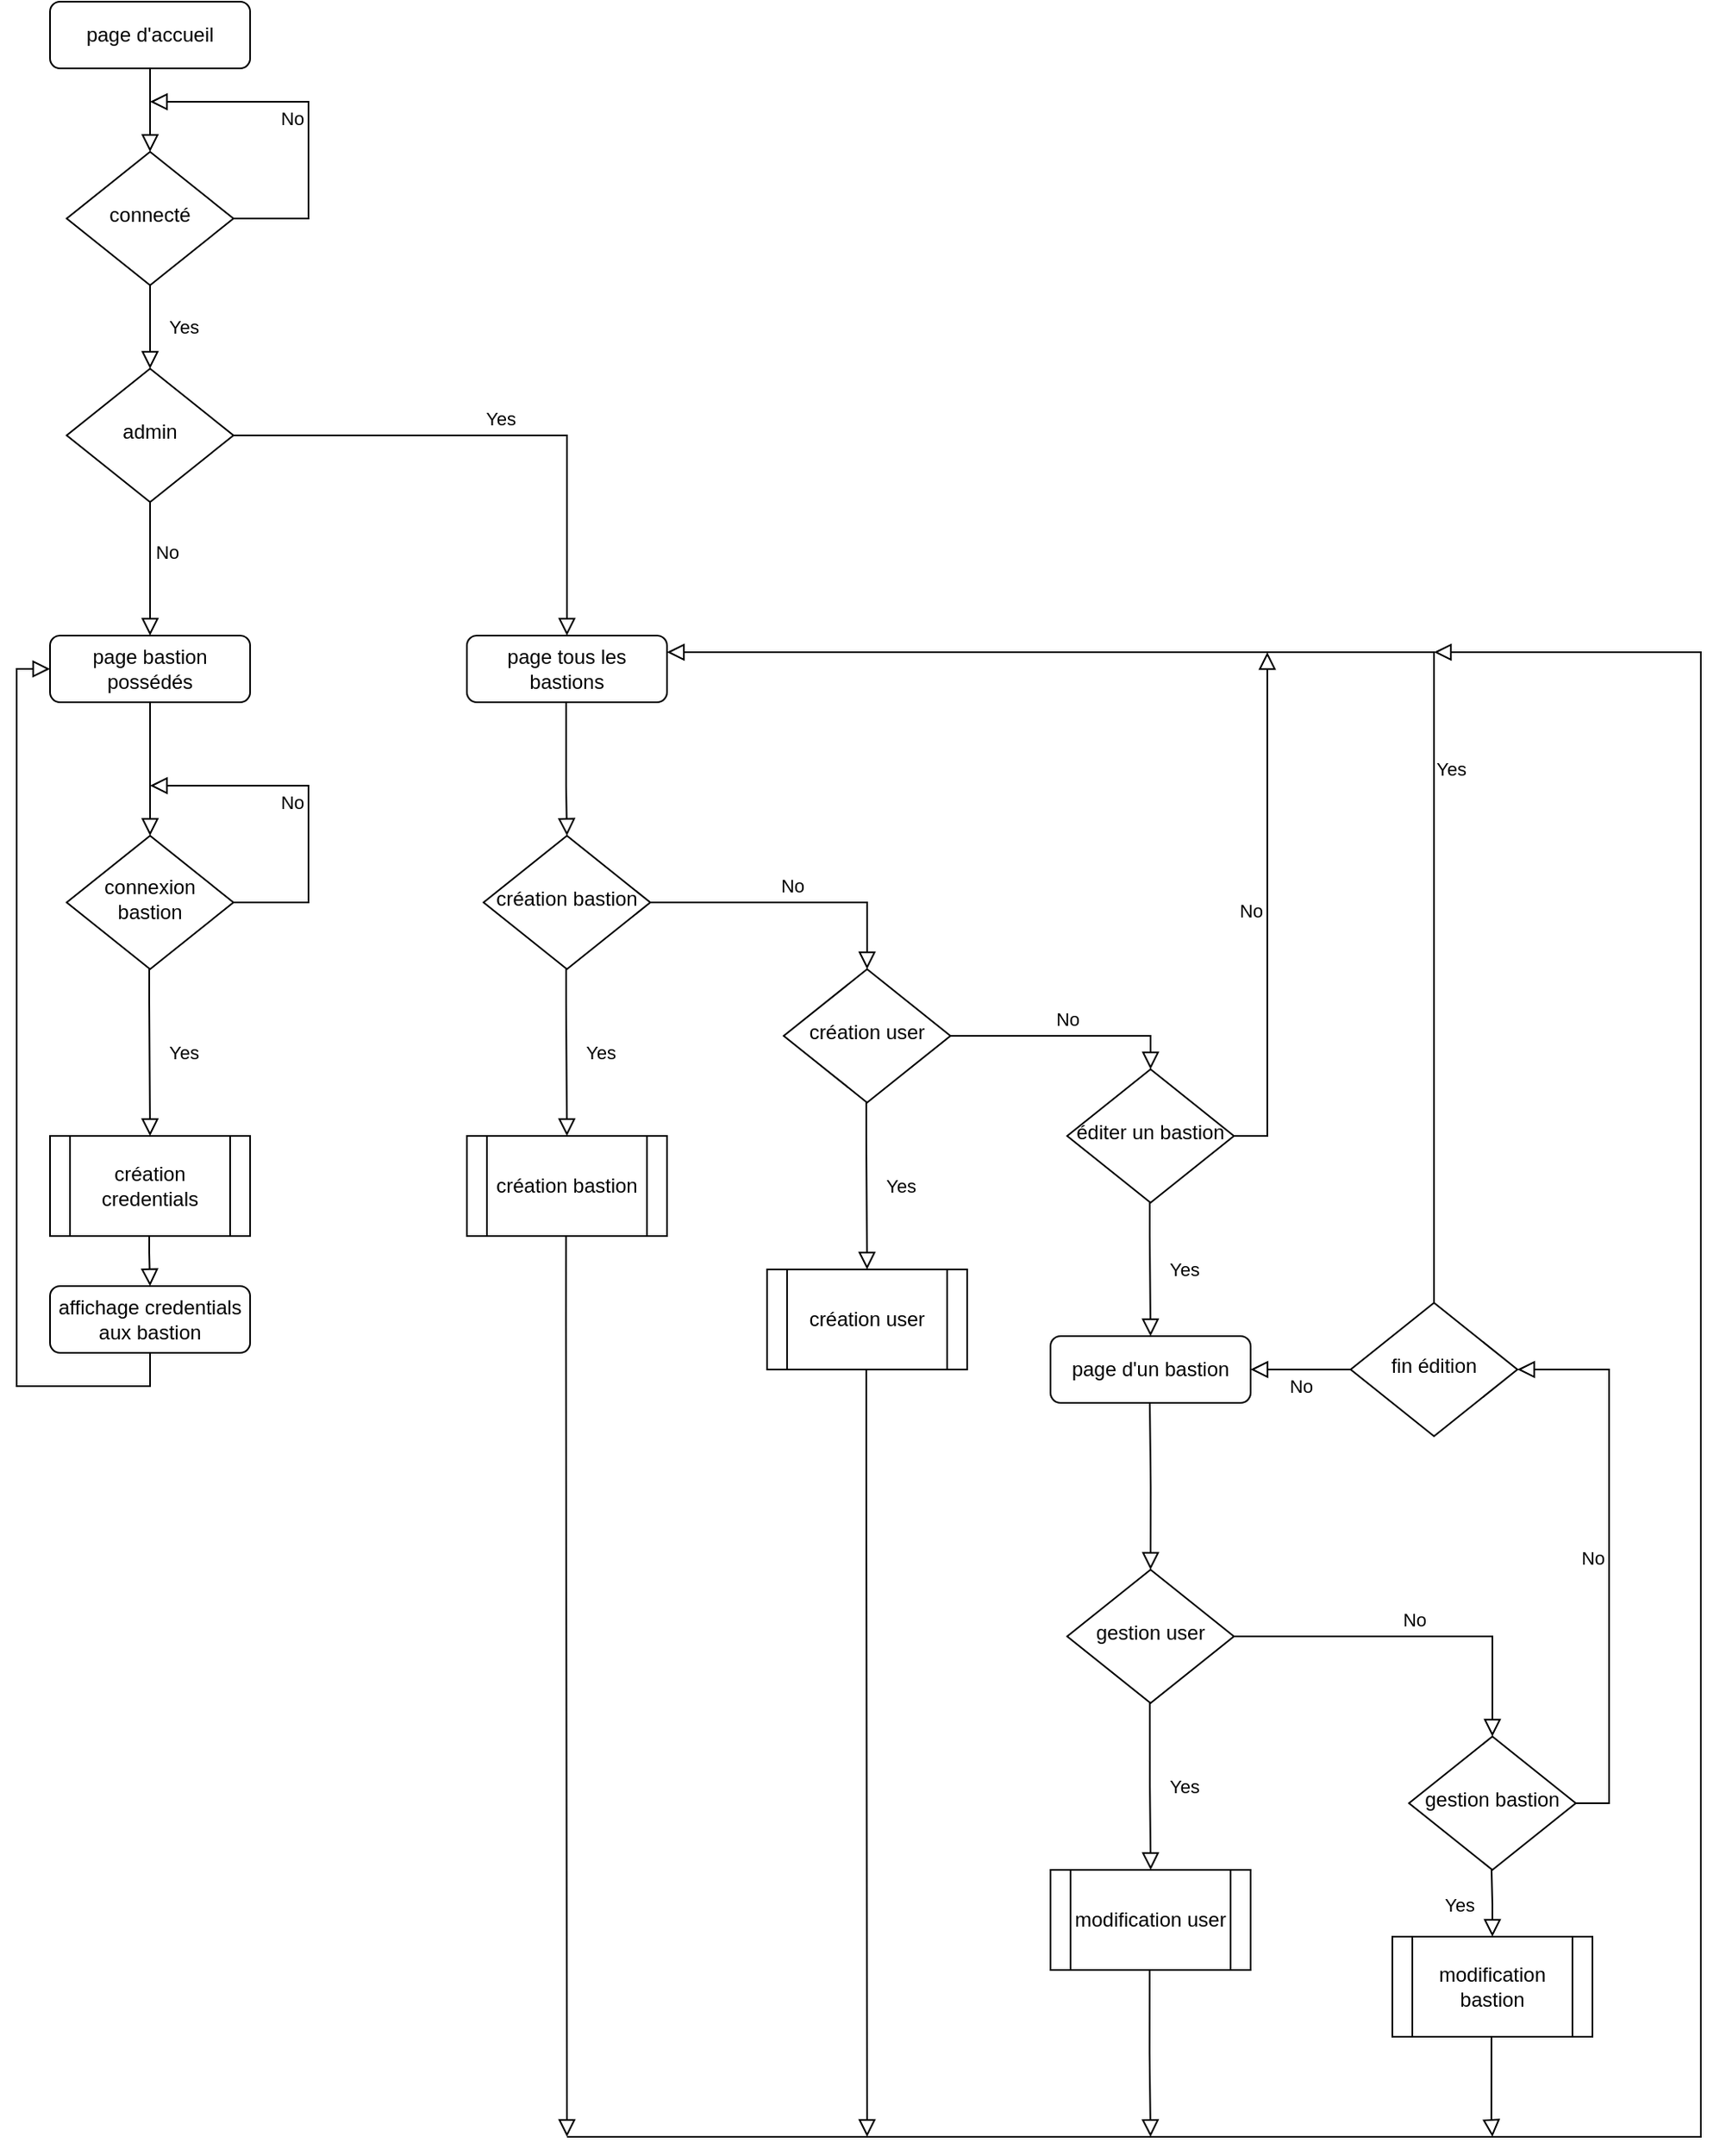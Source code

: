 <mxfile version="20.3.6" type="device"><diagram id="C5RBs43oDa-KdzZeNtuy" name="Page-1"><mxGraphModel dx="1887" dy="1053" grid="1" gridSize="10" guides="1" tooltips="1" connect="1" arrows="1" fold="1" page="1" pageScale="1" pageWidth="827" pageHeight="1169" math="0" shadow="0"><root><mxCell id="WIyWlLk6GJQsqaUBKTNV-0"/><mxCell id="WIyWlLk6GJQsqaUBKTNV-1" parent="WIyWlLk6GJQsqaUBKTNV-0"/><mxCell id="WIyWlLk6GJQsqaUBKTNV-2" value="" style="rounded=0;html=1;jettySize=auto;orthogonalLoop=1;fontSize=11;endArrow=block;endFill=0;endSize=8;strokeWidth=1;shadow=0;labelBackgroundColor=none;edgeStyle=orthogonalEdgeStyle;" parent="WIyWlLk6GJQsqaUBKTNV-1" source="WIyWlLk6GJQsqaUBKTNV-3" target="WIyWlLk6GJQsqaUBKTNV-6" edge="1"><mxGeometry relative="1" as="geometry"/></mxCell><mxCell id="WIyWlLk6GJQsqaUBKTNV-3" value="page d'accueil" style="rounded=1;whiteSpace=wrap;html=1;fontSize=12;glass=0;strokeWidth=1;shadow=0;" parent="WIyWlLk6GJQsqaUBKTNV-1" vertex="1"><mxGeometry x="160" y="80" width="120" height="40" as="geometry"/></mxCell><mxCell id="WIyWlLk6GJQsqaUBKTNV-4" value="Yes" style="rounded=0;html=1;jettySize=auto;orthogonalLoop=1;fontSize=11;endArrow=block;endFill=0;endSize=8;strokeWidth=1;shadow=0;labelBackgroundColor=none;edgeStyle=orthogonalEdgeStyle;" parent="WIyWlLk6GJQsqaUBKTNV-1" source="WIyWlLk6GJQsqaUBKTNV-6" edge="1"><mxGeometry y="20" relative="1" as="geometry"><mxPoint as="offset"/><mxPoint x="220" y="300" as="targetPoint"/></mxGeometry></mxCell><mxCell id="WIyWlLk6GJQsqaUBKTNV-5" value="No" style="edgeStyle=orthogonalEdgeStyle;rounded=0;html=1;jettySize=auto;orthogonalLoop=1;fontSize=11;endArrow=block;endFill=0;endSize=8;strokeWidth=1;shadow=0;labelBackgroundColor=none;" parent="WIyWlLk6GJQsqaUBKTNV-1" source="WIyWlLk6GJQsqaUBKTNV-6" edge="1"><mxGeometry y="10" relative="1" as="geometry"><mxPoint as="offset"/><mxPoint x="220" y="140" as="targetPoint"/><Array as="points"><mxPoint x="315" y="210"/><mxPoint x="315" y="140"/></Array></mxGeometry></mxCell><mxCell id="WIyWlLk6GJQsqaUBKTNV-6" value="connecté" style="rhombus;whiteSpace=wrap;html=1;shadow=0;fontFamily=Helvetica;fontSize=12;align=center;strokeWidth=1;spacing=6;spacingTop=-4;" parent="WIyWlLk6GJQsqaUBKTNV-1" vertex="1"><mxGeometry x="170" y="170" width="100" height="80" as="geometry"/></mxCell><mxCell id="WIyWlLk6GJQsqaUBKTNV-8" value="No" style="rounded=0;html=1;jettySize=auto;orthogonalLoop=1;fontSize=11;endArrow=block;endFill=0;endSize=8;strokeWidth=1;shadow=0;labelBackgroundColor=none;edgeStyle=orthogonalEdgeStyle;" parent="WIyWlLk6GJQsqaUBKTNV-1" source="WIyWlLk6GJQsqaUBKTNV-10" target="WIyWlLk6GJQsqaUBKTNV-11" edge="1"><mxGeometry x="-0.25" y="10" relative="1" as="geometry"><mxPoint as="offset"/></mxGeometry></mxCell><mxCell id="WIyWlLk6GJQsqaUBKTNV-9" value="Yes" style="edgeStyle=orthogonalEdgeStyle;rounded=0;html=1;jettySize=auto;orthogonalLoop=1;fontSize=11;endArrow=block;endFill=0;endSize=8;strokeWidth=1;shadow=0;labelBackgroundColor=none;" parent="WIyWlLk6GJQsqaUBKTNV-1" source="WIyWlLk6GJQsqaUBKTNV-10" target="WIyWlLk6GJQsqaUBKTNV-12" edge="1"><mxGeometry y="10" relative="1" as="geometry"><mxPoint as="offset"/></mxGeometry></mxCell><mxCell id="WIyWlLk6GJQsqaUBKTNV-10" value="admin" style="rhombus;whiteSpace=wrap;html=1;shadow=0;fontFamily=Helvetica;fontSize=12;align=center;strokeWidth=1;spacing=6;spacingTop=-4;" parent="WIyWlLk6GJQsqaUBKTNV-1" vertex="1"><mxGeometry x="170" y="300" width="100" height="80" as="geometry"/></mxCell><mxCell id="WIyWlLk6GJQsqaUBKTNV-11" value="page bastion possédés" style="rounded=1;whiteSpace=wrap;html=1;fontSize=12;glass=0;strokeWidth=1;shadow=0;" parent="WIyWlLk6GJQsqaUBKTNV-1" vertex="1"><mxGeometry x="160" y="460" width="120" height="40" as="geometry"/></mxCell><mxCell id="WIyWlLk6GJQsqaUBKTNV-12" value="page tous les bastions" style="rounded=1;whiteSpace=wrap;html=1;fontSize=12;glass=0;strokeWidth=1;shadow=0;" parent="WIyWlLk6GJQsqaUBKTNV-1" vertex="1"><mxGeometry x="410" y="460" width="120" height="40" as="geometry"/></mxCell><mxCell id="LHQiMoPhkYpcv-d4KkjA-2" value="" style="rounded=0;html=1;jettySize=auto;orthogonalLoop=1;fontSize=11;endArrow=block;endFill=0;endSize=8;strokeWidth=1;shadow=0;labelBackgroundColor=none;edgeStyle=orthogonalEdgeStyle;" edge="1" parent="WIyWlLk6GJQsqaUBKTNV-1"><mxGeometry relative="1" as="geometry"><mxPoint x="220" y="500" as="sourcePoint"/><mxPoint x="220" y="580" as="targetPoint"/><Array as="points"><mxPoint x="220" y="500"/></Array></mxGeometry></mxCell><mxCell id="LHQiMoPhkYpcv-d4KkjA-3" value="connexion bastion" style="rhombus;whiteSpace=wrap;html=1;shadow=0;fontFamily=Helvetica;fontSize=12;align=center;strokeWidth=1;spacing=6;spacingTop=-4;" vertex="1" parent="WIyWlLk6GJQsqaUBKTNV-1"><mxGeometry x="170" y="580" width="100" height="80" as="geometry"/></mxCell><mxCell id="LHQiMoPhkYpcv-d4KkjA-4" value="No" style="edgeStyle=orthogonalEdgeStyle;rounded=0;html=1;jettySize=auto;orthogonalLoop=1;fontSize=11;endArrow=block;endFill=0;endSize=8;strokeWidth=1;shadow=0;labelBackgroundColor=none;" edge="1" parent="WIyWlLk6GJQsqaUBKTNV-1"><mxGeometry y="10" relative="1" as="geometry"><mxPoint as="offset"/><mxPoint x="270" y="620" as="sourcePoint"/><mxPoint x="220" y="550" as="targetPoint"/><Array as="points"><mxPoint x="315" y="620"/><mxPoint x="315" y="550"/></Array></mxGeometry></mxCell><mxCell id="LHQiMoPhkYpcv-d4KkjA-5" value="Yes" style="rounded=0;html=1;jettySize=auto;orthogonalLoop=1;fontSize=11;endArrow=block;endFill=0;endSize=8;strokeWidth=1;shadow=0;labelBackgroundColor=none;edgeStyle=orthogonalEdgeStyle;" edge="1" parent="WIyWlLk6GJQsqaUBKTNV-1"><mxGeometry y="20" relative="1" as="geometry"><mxPoint as="offset"/><mxPoint x="219.5" y="660" as="sourcePoint"/><mxPoint x="220" y="760" as="targetPoint"/><Array as="points"><mxPoint x="220" y="680"/><mxPoint x="220" y="680"/></Array></mxGeometry></mxCell><mxCell id="LHQiMoPhkYpcv-d4KkjA-6" value="création credentials" style="shape=process;whiteSpace=wrap;html=1;backgroundOutline=1;" vertex="1" parent="WIyWlLk6GJQsqaUBKTNV-1"><mxGeometry x="160" y="760" width="120" height="60" as="geometry"/></mxCell><mxCell id="LHQiMoPhkYpcv-d4KkjA-8" value="affichage credentials aux bastion" style="rounded=1;whiteSpace=wrap;html=1;fontSize=12;glass=0;strokeWidth=1;shadow=0;" vertex="1" parent="WIyWlLk6GJQsqaUBKTNV-1"><mxGeometry x="160" y="850" width="120" height="40" as="geometry"/></mxCell><mxCell id="LHQiMoPhkYpcv-d4KkjA-11" value="" style="rounded=0;html=1;jettySize=auto;orthogonalLoop=1;fontSize=11;endArrow=block;endFill=0;endSize=8;strokeWidth=1;shadow=0;labelBackgroundColor=none;edgeStyle=orthogonalEdgeStyle;" edge="1" parent="WIyWlLk6GJQsqaUBKTNV-1"><mxGeometry relative="1" as="geometry"><mxPoint x="219.5" y="820" as="sourcePoint"/><mxPoint x="220" y="850" as="targetPoint"/><Array as="points"><mxPoint x="220" y="830"/><mxPoint x="220" y="830"/></Array></mxGeometry></mxCell><mxCell id="LHQiMoPhkYpcv-d4KkjA-15" value="création bastion" style="rhombus;whiteSpace=wrap;html=1;shadow=0;fontFamily=Helvetica;fontSize=12;align=center;strokeWidth=1;spacing=6;spacingTop=-4;" vertex="1" parent="WIyWlLk6GJQsqaUBKTNV-1"><mxGeometry x="420" y="580" width="100" height="80" as="geometry"/></mxCell><mxCell id="LHQiMoPhkYpcv-d4KkjA-16" value="" style="rounded=0;html=1;jettySize=auto;orthogonalLoop=1;fontSize=11;endArrow=block;endFill=0;endSize=8;strokeWidth=1;shadow=0;labelBackgroundColor=none;edgeStyle=orthogonalEdgeStyle;" edge="1" parent="WIyWlLk6GJQsqaUBKTNV-1"><mxGeometry relative="1" as="geometry"><mxPoint x="469.5" y="500" as="sourcePoint"/><mxPoint x="470" y="580" as="targetPoint"/><Array as="points"><mxPoint x="469.5" y="550"/><mxPoint x="469.5" y="550"/></Array></mxGeometry></mxCell><mxCell id="LHQiMoPhkYpcv-d4KkjA-17" value="Yes" style="rounded=0;html=1;jettySize=auto;orthogonalLoop=1;fontSize=11;endArrow=block;endFill=0;endSize=8;strokeWidth=1;shadow=0;labelBackgroundColor=none;edgeStyle=orthogonalEdgeStyle;" edge="1" parent="WIyWlLk6GJQsqaUBKTNV-1"><mxGeometry y="20" relative="1" as="geometry"><mxPoint as="offset"/><mxPoint x="469.5" y="660" as="sourcePoint"/><mxPoint x="470" y="760" as="targetPoint"/><Array as="points"><mxPoint x="470" y="680"/><mxPoint x="470" y="680"/></Array></mxGeometry></mxCell><mxCell id="LHQiMoPhkYpcv-d4KkjA-18" value="création bastion" style="shape=process;whiteSpace=wrap;html=1;backgroundOutline=1;" vertex="1" parent="WIyWlLk6GJQsqaUBKTNV-1"><mxGeometry x="410" y="760" width="120" height="60" as="geometry"/></mxCell><mxCell id="LHQiMoPhkYpcv-d4KkjA-20" value="No" style="edgeStyle=orthogonalEdgeStyle;rounded=0;html=1;jettySize=auto;orthogonalLoop=1;fontSize=11;endArrow=block;endFill=0;endSize=8;strokeWidth=1;shadow=0;labelBackgroundColor=none;" edge="1" parent="WIyWlLk6GJQsqaUBKTNV-1"><mxGeometry y="10" relative="1" as="geometry"><mxPoint as="offset"/><mxPoint x="520" y="620" as="sourcePoint"/><mxPoint x="650" y="660" as="targetPoint"/><Array as="points"><mxPoint x="650" y="620"/></Array></mxGeometry></mxCell><mxCell id="LHQiMoPhkYpcv-d4KkjA-21" value="gestion user" style="rhombus;whiteSpace=wrap;html=1;shadow=0;fontFamily=Helvetica;fontSize=12;align=center;strokeWidth=1;spacing=6;spacingTop=-4;" vertex="1" parent="WIyWlLk6GJQsqaUBKTNV-1"><mxGeometry x="770" y="1020" width="100" height="80" as="geometry"/></mxCell><mxCell id="LHQiMoPhkYpcv-d4KkjA-22" value="Yes" style="rounded=0;html=1;jettySize=auto;orthogonalLoop=1;fontSize=11;endArrow=block;endFill=0;endSize=8;strokeWidth=1;shadow=0;labelBackgroundColor=none;edgeStyle=orthogonalEdgeStyle;" edge="1" parent="WIyWlLk6GJQsqaUBKTNV-1"><mxGeometry y="20" relative="1" as="geometry"><mxPoint as="offset"/><mxPoint x="819.57" y="1100" as="sourcePoint"/><mxPoint x="820.07" y="1200" as="targetPoint"/><Array as="points"><mxPoint x="819.05" y="1150"/></Array></mxGeometry></mxCell><mxCell id="LHQiMoPhkYpcv-d4KkjA-24" value="modification user" style="shape=process;whiteSpace=wrap;html=1;backgroundOutline=1;" vertex="1" parent="WIyWlLk6GJQsqaUBKTNV-1"><mxGeometry x="760" y="1200" width="120" height="60" as="geometry"/></mxCell><mxCell id="LHQiMoPhkYpcv-d4KkjA-25" value="éditer un bastion" style="rhombus;whiteSpace=wrap;html=1;shadow=0;fontFamily=Helvetica;fontSize=12;align=center;strokeWidth=1;spacing=6;spacingTop=-4;" vertex="1" parent="WIyWlLk6GJQsqaUBKTNV-1"><mxGeometry x="770" y="720" width="100" height="80" as="geometry"/></mxCell><mxCell id="LHQiMoPhkYpcv-d4KkjA-26" value="No" style="edgeStyle=orthogonalEdgeStyle;rounded=0;html=1;jettySize=auto;orthogonalLoop=1;fontSize=11;endArrow=block;endFill=0;endSize=8;strokeWidth=1;shadow=0;labelBackgroundColor=none;exitX=1;exitY=0.5;exitDx=0;exitDy=0;entryX=0.5;entryY=0;entryDx=0;entryDy=0;" edge="1" parent="WIyWlLk6GJQsqaUBKTNV-1" source="LHQiMoPhkYpcv-d4KkjA-37" target="LHQiMoPhkYpcv-d4KkjA-25"><mxGeometry y="10" relative="1" as="geometry"><mxPoint as="offset"/><mxPoint x="700" y="700" as="sourcePoint"/><mxPoint x="470" y="560" as="targetPoint"/><Array as="points"><mxPoint x="820" y="700"/></Array></mxGeometry></mxCell><mxCell id="LHQiMoPhkYpcv-d4KkjA-27" value="Yes" style="rounded=0;html=1;jettySize=auto;orthogonalLoop=1;fontSize=11;endArrow=block;endFill=0;endSize=8;strokeWidth=1;shadow=0;labelBackgroundColor=none;edgeStyle=orthogonalEdgeStyle;" edge="1" parent="WIyWlLk6GJQsqaUBKTNV-1"><mxGeometry y="20" relative="1" as="geometry"><mxPoint as="offset"/><mxPoint x="819.5" y="800" as="sourcePoint"/><mxPoint x="820" y="880" as="targetPoint"/><Array as="points"><mxPoint x="820" y="820"/><mxPoint x="820" y="820"/></Array></mxGeometry></mxCell><mxCell id="LHQiMoPhkYpcv-d4KkjA-28" value="gestion bastion" style="rhombus;whiteSpace=wrap;html=1;shadow=0;fontFamily=Helvetica;fontSize=12;align=center;strokeWidth=1;spacing=6;spacingTop=-4;" vertex="1" parent="WIyWlLk6GJQsqaUBKTNV-1"><mxGeometry x="975" y="1120" width="100" height="80" as="geometry"/></mxCell><mxCell id="LHQiMoPhkYpcv-d4KkjA-29" value="No" style="edgeStyle=orthogonalEdgeStyle;rounded=0;html=1;jettySize=auto;orthogonalLoop=1;fontSize=11;endArrow=block;endFill=0;endSize=8;strokeWidth=1;shadow=0;labelBackgroundColor=none;exitX=1;exitY=0.5;exitDx=0;exitDy=0;" edge="1" parent="WIyWlLk6GJQsqaUBKTNV-1" source="LHQiMoPhkYpcv-d4KkjA-21"><mxGeometry y="10" relative="1" as="geometry"><mxPoint as="offset"/><mxPoint x="930" y="1130" as="sourcePoint"/><mxPoint x="1025" y="1120" as="targetPoint"/><Array as="points"><mxPoint x="1025" y="1060"/></Array></mxGeometry></mxCell><mxCell id="LHQiMoPhkYpcv-d4KkjA-30" value="Yes" style="rounded=0;html=1;jettySize=auto;orthogonalLoop=1;fontSize=11;endArrow=block;endFill=0;endSize=8;strokeWidth=1;shadow=0;labelBackgroundColor=none;edgeStyle=orthogonalEdgeStyle;entryX=0.5;entryY=0;entryDx=0;entryDy=0;" edge="1" parent="WIyWlLk6GJQsqaUBKTNV-1" target="LHQiMoPhkYpcv-d4KkjA-31"><mxGeometry y="20" relative="1" as="geometry"><mxPoint as="offset"/><mxPoint x="1024.5" y="1200" as="sourcePoint"/><mxPoint x="1025" y="1260" as="targetPoint"/><Array as="points"/></mxGeometry></mxCell><mxCell id="LHQiMoPhkYpcv-d4KkjA-31" value="modification bastion" style="shape=process;whiteSpace=wrap;html=1;backgroundOutline=1;" vertex="1" parent="WIyWlLk6GJQsqaUBKTNV-1"><mxGeometry x="965" y="1240" width="120" height="60" as="geometry"/></mxCell><mxCell id="LHQiMoPhkYpcv-d4KkjA-32" value="No" style="edgeStyle=orthogonalEdgeStyle;rounded=0;html=1;jettySize=auto;orthogonalLoop=1;fontSize=11;endArrow=block;endFill=0;endSize=8;strokeWidth=1;shadow=0;labelBackgroundColor=none;exitX=1;exitY=0.5;exitDx=0;exitDy=0;entryX=1;entryY=0.5;entryDx=0;entryDy=0;" edge="1" parent="WIyWlLk6GJQsqaUBKTNV-1" source="LHQiMoPhkYpcv-d4KkjA-28" target="LHQiMoPhkYpcv-d4KkjA-34"><mxGeometry y="10" relative="1" as="geometry"><mxPoint as="offset"/><mxPoint x="1050" y="1000" as="sourcePoint"/><mxPoint x="1040" y="820" as="targetPoint"/><Array as="points"><mxPoint x="1095" y="1160"/><mxPoint x="1095" y="900"/></Array></mxGeometry></mxCell><mxCell id="LHQiMoPhkYpcv-d4KkjA-34" value="fin édition" style="rhombus;whiteSpace=wrap;html=1;shadow=0;fontFamily=Helvetica;fontSize=12;align=center;strokeWidth=1;spacing=6;spacingTop=-4;" vertex="1" parent="WIyWlLk6GJQsqaUBKTNV-1"><mxGeometry x="940" y="860" width="100" height="80" as="geometry"/></mxCell><mxCell id="LHQiMoPhkYpcv-d4KkjA-35" value="No" style="edgeStyle=orthogonalEdgeStyle;rounded=0;html=1;jettySize=auto;orthogonalLoop=1;fontSize=11;endArrow=block;endFill=0;endSize=8;strokeWidth=1;shadow=0;labelBackgroundColor=none;exitX=0;exitY=0.5;exitDx=0;exitDy=0;entryX=1;entryY=0.5;entryDx=0;entryDy=0;" edge="1" parent="WIyWlLk6GJQsqaUBKTNV-1" source="LHQiMoPhkYpcv-d4KkjA-34" target="LHQiMoPhkYpcv-d4KkjA-41"><mxGeometry y="10" relative="1" as="geometry"><mxPoint as="offset"/><mxPoint x="940" y="820" as="sourcePoint"/><mxPoint x="820" y="820" as="targetPoint"/><Array as="points"><mxPoint x="940" y="900"/></Array></mxGeometry></mxCell><mxCell id="LHQiMoPhkYpcv-d4KkjA-36" value="Yes" style="rounded=0;html=1;jettySize=auto;orthogonalLoop=1;fontSize=11;endArrow=block;endFill=0;endSize=8;strokeWidth=1;shadow=0;labelBackgroundColor=none;edgeStyle=orthogonalEdgeStyle;exitX=0.5;exitY=0;exitDx=0;exitDy=0;entryX=1;entryY=0.25;entryDx=0;entryDy=0;" edge="1" parent="WIyWlLk6GJQsqaUBKTNV-1" source="LHQiMoPhkYpcv-d4KkjA-34" target="WIyWlLk6GJQsqaUBKTNV-12"><mxGeometry x="-0.247" y="-10" relative="1" as="geometry"><mxPoint as="offset"/><mxPoint x="840" y="580" as="sourcePoint"/><mxPoint x="470" y="520" as="targetPoint"/><Array as="points"><mxPoint x="990" y="470"/></Array></mxGeometry></mxCell><mxCell id="LHQiMoPhkYpcv-d4KkjA-37" value="création user" style="rhombus;whiteSpace=wrap;html=1;shadow=0;fontFamily=Helvetica;fontSize=12;align=center;strokeWidth=1;spacing=6;spacingTop=-4;" vertex="1" parent="WIyWlLk6GJQsqaUBKTNV-1"><mxGeometry x="600" y="660" width="100" height="80" as="geometry"/></mxCell><mxCell id="LHQiMoPhkYpcv-d4KkjA-38" value="Yes" style="rounded=0;html=1;jettySize=auto;orthogonalLoop=1;fontSize=11;endArrow=block;endFill=0;endSize=8;strokeWidth=1;shadow=0;labelBackgroundColor=none;edgeStyle=orthogonalEdgeStyle;" edge="1" parent="WIyWlLk6GJQsqaUBKTNV-1"><mxGeometry y="20" relative="1" as="geometry"><mxPoint as="offset"/><mxPoint x="649.5" y="740" as="sourcePoint"/><mxPoint x="650" y="840" as="targetPoint"/><Array as="points"><mxPoint x="650" y="760"/><mxPoint x="650" y="760"/></Array></mxGeometry></mxCell><mxCell id="LHQiMoPhkYpcv-d4KkjA-39" value="création user" style="shape=process;whiteSpace=wrap;html=1;backgroundOutline=1;" vertex="1" parent="WIyWlLk6GJQsqaUBKTNV-1"><mxGeometry x="590" y="840" width="120" height="60" as="geometry"/></mxCell><mxCell id="LHQiMoPhkYpcv-d4KkjA-40" value="No" style="edgeStyle=orthogonalEdgeStyle;rounded=0;html=1;jettySize=auto;orthogonalLoop=1;fontSize=11;endArrow=block;endFill=0;endSize=8;strokeWidth=1;shadow=0;labelBackgroundColor=none;exitX=1;exitY=0.5;exitDx=0;exitDy=0;" edge="1" parent="WIyWlLk6GJQsqaUBKTNV-1" source="LHQiMoPhkYpcv-d4KkjA-25"><mxGeometry y="10" relative="1" as="geometry"><mxPoint as="offset"/><mxPoint x="710" y="710" as="sourcePoint"/><mxPoint x="890" y="470" as="targetPoint"/><Array as="points"><mxPoint x="890" y="760"/><mxPoint x="890" y="480"/></Array></mxGeometry></mxCell><mxCell id="LHQiMoPhkYpcv-d4KkjA-41" value="page d'un bastion" style="rounded=1;whiteSpace=wrap;html=1;fontSize=12;glass=0;strokeWidth=1;shadow=0;" vertex="1" parent="WIyWlLk6GJQsqaUBKTNV-1"><mxGeometry x="760" y="880" width="120" height="40" as="geometry"/></mxCell><mxCell id="LHQiMoPhkYpcv-d4KkjA-42" value="" style="rounded=0;html=1;jettySize=auto;orthogonalLoop=1;fontSize=11;endArrow=block;endFill=0;endSize=8;strokeWidth=1;shadow=0;labelBackgroundColor=none;edgeStyle=orthogonalEdgeStyle;entryX=0.5;entryY=0;entryDx=0;entryDy=0;" edge="1" parent="WIyWlLk6GJQsqaUBKTNV-1" target="LHQiMoPhkYpcv-d4KkjA-21"><mxGeometry relative="1" as="geometry"><mxPoint x="819.55" y="920" as="sourcePoint"/><mxPoint x="820.05" y="1000" as="targetPoint"/><Array as="points"/></mxGeometry></mxCell><mxCell id="LHQiMoPhkYpcv-d4KkjA-43" value="" style="rounded=0;html=1;jettySize=auto;orthogonalLoop=1;fontSize=11;endArrow=block;endFill=0;endSize=8;strokeWidth=1;shadow=0;labelBackgroundColor=none;edgeStyle=orthogonalEdgeStyle;exitX=0.5;exitY=1;exitDx=0;exitDy=0;entryX=0;entryY=0.5;entryDx=0;entryDy=0;" edge="1" parent="WIyWlLk6GJQsqaUBKTNV-1" source="LHQiMoPhkYpcv-d4KkjA-8" target="WIyWlLk6GJQsqaUBKTNV-11"><mxGeometry relative="1" as="geometry"><mxPoint x="170" y="950" as="sourcePoint"/><mxPoint x="50" y="480" as="targetPoint"/><Array as="points"/></mxGeometry></mxCell><mxCell id="LHQiMoPhkYpcv-d4KkjA-44" value="" style="rounded=0;html=1;jettySize=auto;orthogonalLoop=1;fontSize=11;endArrow=block;endFill=0;endSize=8;strokeWidth=1;shadow=0;labelBackgroundColor=none;edgeStyle=orthogonalEdgeStyle;" edge="1" parent="WIyWlLk6GJQsqaUBKTNV-1"><mxGeometry relative="1" as="geometry"><mxPoint x="469.44" y="820" as="sourcePoint"/><mxPoint x="470" y="1360" as="targetPoint"/><Array as="points"><mxPoint x="469.44" y="870"/><mxPoint x="469.44" y="870"/></Array></mxGeometry></mxCell><mxCell id="LHQiMoPhkYpcv-d4KkjA-45" value="" style="rounded=0;html=1;jettySize=auto;orthogonalLoop=1;fontSize=11;endArrow=block;endFill=0;endSize=8;strokeWidth=1;shadow=0;labelBackgroundColor=none;edgeStyle=orthogonalEdgeStyle;" edge="1" parent="WIyWlLk6GJQsqaUBKTNV-1"><mxGeometry relative="1" as="geometry"><mxPoint x="649.5" y="900" as="sourcePoint"/><mxPoint x="650" y="1360" as="targetPoint"/><Array as="points"><mxPoint x="649.5" y="950"/><mxPoint x="649.5" y="950"/></Array></mxGeometry></mxCell><mxCell id="LHQiMoPhkYpcv-d4KkjA-46" value="" style="rounded=0;html=1;jettySize=auto;orthogonalLoop=1;fontSize=11;endArrow=block;endFill=0;endSize=8;strokeWidth=1;shadow=0;labelBackgroundColor=none;edgeStyle=orthogonalEdgeStyle;" edge="1" parent="WIyWlLk6GJQsqaUBKTNV-1"><mxGeometry relative="1" as="geometry"><mxPoint x="819.44" y="1260" as="sourcePoint"/><mxPoint x="820" y="1360" as="targetPoint"/><Array as="points"><mxPoint x="819.44" y="1310"/><mxPoint x="819.44" y="1310"/></Array></mxGeometry></mxCell><mxCell id="LHQiMoPhkYpcv-d4KkjA-48" value="" style="rounded=0;html=1;jettySize=auto;orthogonalLoop=1;fontSize=11;endArrow=block;endFill=0;endSize=8;strokeWidth=1;shadow=0;labelBackgroundColor=none;edgeStyle=orthogonalEdgeStyle;" edge="1" parent="WIyWlLk6GJQsqaUBKTNV-1"><mxGeometry relative="1" as="geometry"><mxPoint x="1024.44" y="1300" as="sourcePoint"/><mxPoint x="1025" y="1360" as="targetPoint"/><Array as="points"><mxPoint x="1024.44" y="1350"/><mxPoint x="1024.44" y="1350"/></Array></mxGeometry></mxCell><mxCell id="LHQiMoPhkYpcv-d4KkjA-49" value="" style="rounded=0;html=1;jettySize=auto;orthogonalLoop=1;fontSize=11;endArrow=block;endFill=0;endSize=8;strokeWidth=1;shadow=0;labelBackgroundColor=none;edgeStyle=orthogonalEdgeStyle;" edge="1" parent="WIyWlLk6GJQsqaUBKTNV-1"><mxGeometry relative="1" as="geometry"><mxPoint x="470.03" y="1360" as="sourcePoint"/><mxPoint x="990" y="470" as="targetPoint"/><Array as="points"><mxPoint x="1150" y="1360"/><mxPoint x="1150" y="470"/></Array></mxGeometry></mxCell></root></mxGraphModel></diagram></mxfile>